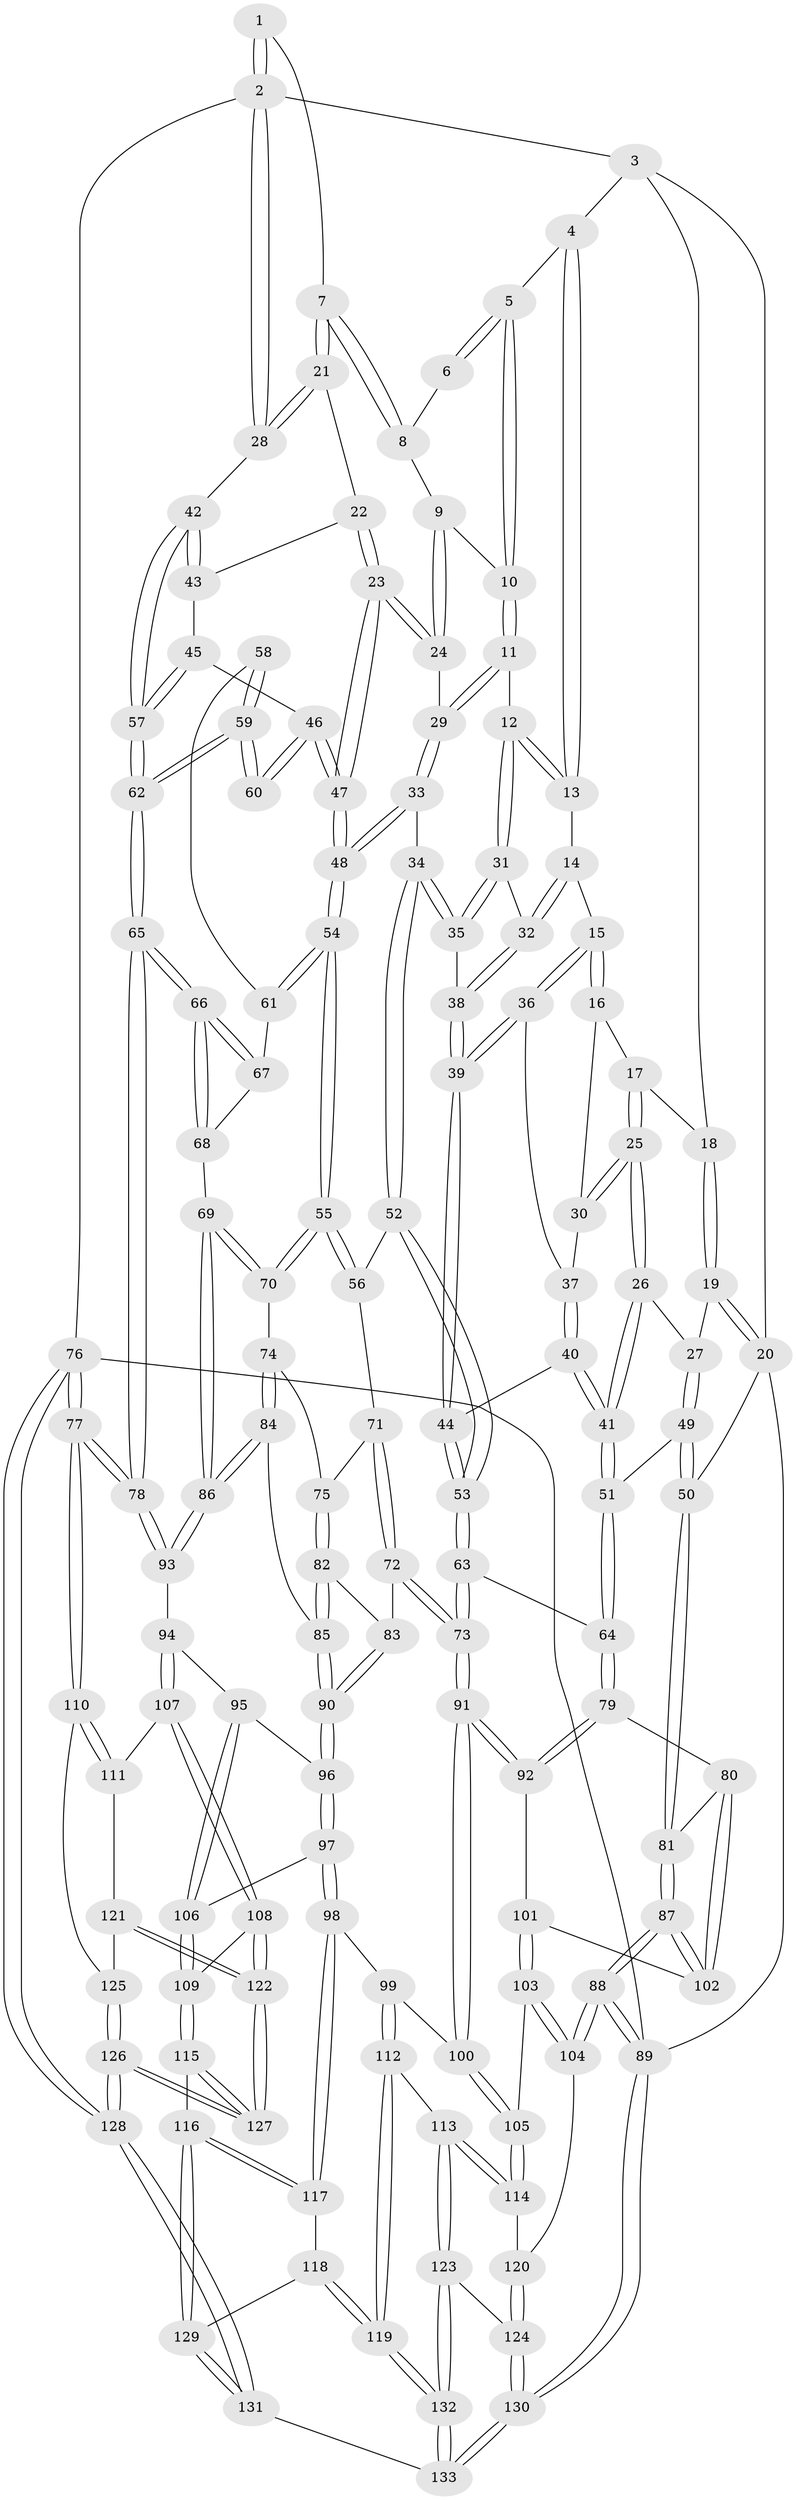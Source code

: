 // coarse degree distribution, {4: 0.47058823529411764, 3: 0.09411764705882353, 5: 0.32941176470588235, 6: 0.10588235294117647}
// Generated by graph-tools (version 1.1) at 2025/42/03/06/25 10:42:33]
// undirected, 133 vertices, 329 edges
graph export_dot {
graph [start="1"]
  node [color=gray90,style=filled];
  1 [pos="+0.9457046234350471+0"];
  2 [pos="+1+0"];
  3 [pos="+0.21120630965413079+0"];
  4 [pos="+0.5578880309624482+0"];
  5 [pos="+0.5786262677784851+0"];
  6 [pos="+0.6750307189055088+0"];
  7 [pos="+0.8217800620082588+0.08183150349597208"];
  8 [pos="+0.7279233429778409+0"];
  9 [pos="+0.7160418535507401+0.05067427530014687"];
  10 [pos="+0.6495987806943307+0.10415272265012035"];
  11 [pos="+0.6448455326559049+0.12406306899702932"];
  12 [pos="+0.5883432589781381+0.13058119698175324"];
  13 [pos="+0.49986119849928945+0.0631741021437204"];
  14 [pos="+0.46417109939801493+0.09547063594650566"];
  15 [pos="+0.40069994412467824+0.11410994518844035"];
  16 [pos="+0.3500696341474156+0.091307208673306"];
  17 [pos="+0.29325122184462293+0.007269861436302332"];
  18 [pos="+0.21365967753680265+0"];
  19 [pos="+0.1112588683744584+0.10492597417249096"];
  20 [pos="+0+0"];
  21 [pos="+0.831835100959154+0.11616072249396829"];
  22 [pos="+0.8300153086165083+0.12485718541800372"];
  23 [pos="+0.7953151744518506+0.16578668679496658"];
  24 [pos="+0.7850737795237008+0.16501841754103588"];
  25 [pos="+0.209007847326351+0.16167854644326424"];
  26 [pos="+0.18735696245817404+0.1732273597423562"];
  27 [pos="+0.125451508266059+0.16329799401145634"];
  28 [pos="+1+0"];
  29 [pos="+0.7059348856248465+0.18004818242528536"];
  30 [pos="+0.29406786638198373+0.15443946657778157"];
  31 [pos="+0.5621669340312538+0.21263506373963378"];
  32 [pos="+0.49766974214017967+0.19306850657520624"];
  33 [pos="+0.6555708685522296+0.26610689144459915"];
  34 [pos="+0.617648741930754+0.29568623800054356"];
  35 [pos="+0.5775564348309467+0.24876346786818618"];
  36 [pos="+0.39463836418909165+0.17690496984452014"];
  37 [pos="+0.3029016145104353+0.1825337014483039"];
  38 [pos="+0.43031184564024416+0.26896010826774086"];
  39 [pos="+0.3899419804649248+0.29581414277015977"];
  40 [pos="+0.32943842708945387+0.31275300773663106"];
  41 [pos="+0.30157647126243997+0.321347710717923"];
  42 [pos="+1+0"];
  43 [pos="+1+0.16184303095676617"];
  44 [pos="+0.38231557842894537+0.31005434351226224"];
  45 [pos="+0.8861856418086488+0.30250304014134366"];
  46 [pos="+0.8753490722698987+0.3073309589506954"];
  47 [pos="+0.8608174186539366+0.3105166836327351"];
  48 [pos="+0.8466190086475207+0.3315884795076775"];
  49 [pos="+0.012598647936911317+0.32482286421211626"];
  50 [pos="+0+0.3603494755304478"];
  51 [pos="+0.2035503216070584+0.40981422098115855"];
  52 [pos="+0.599039265730295+0.3864491147750322"];
  53 [pos="+0.47461743144157464+0.40431936142110464"];
  54 [pos="+0.8261131156327539+0.3891570508756294"];
  55 [pos="+0.7922075928097903+0.4393760883160486"];
  56 [pos="+0.6139421233290687+0.3998888871491947"];
  57 [pos="+1+0.3494974227163216"];
  58 [pos="+0.9694703685226685+0.408773856957906"];
  59 [pos="+1+0.40161024911120546"];
  60 [pos="+0.9561477817406201+0.3757087077333047"];
  61 [pos="+0.9499097302247815+0.43687244967231265"];
  62 [pos="+1+0.4069429989431579"];
  63 [pos="+0.4286260270518502+0.5287369063122186"];
  64 [pos="+0.22350401389479801+0.5031166461644221"];
  65 [pos="+1+0.6030338140764157"];
  66 [pos="+1+0.5769859821029484"];
  67 [pos="+0.9530910036262741+0.4412661620427622"];
  68 [pos="+0.8962591413982924+0.5419219772795506"];
  69 [pos="+0.8386490107495188+0.5416943926192606"];
  70 [pos="+0.8055538680805907+0.5019158965523992"];
  71 [pos="+0.6134235309357676+0.430981923753514"];
  72 [pos="+0.5958015266509195+0.5878258618771203"];
  73 [pos="+0.4872682202488015+0.6859685115302677"];
  74 [pos="+0.7554989564895501+0.5355211015071718"];
  75 [pos="+0.6972961039035326+0.5680641329610001"];
  76 [pos="+1+1"];
  77 [pos="+1+0.7377654083638143"];
  78 [pos="+1+0.7256595275498607"];
  79 [pos="+0.20321563056134476+0.5540747056552411"];
  80 [pos="+0.1348065932352568+0.5833860252953269"];
  81 [pos="+0+0.5297905517899939"];
  82 [pos="+0.6890758959873841+0.5748588539142149"];
  83 [pos="+0.6701885823036035+0.5847811373231151"];
  84 [pos="+0.7338788038572408+0.6308643838380091"];
  85 [pos="+0.7299696368816506+0.6305037525113664"];
  86 [pos="+0.8338197519761834+0.679977784433699"];
  87 [pos="+0+0.9118250374499561"];
  88 [pos="+0+1"];
  89 [pos="+0+1"];
  90 [pos="+0.6957638387425438+0.6546488839662974"];
  91 [pos="+0.48716668495043913+0.6866617953496598"];
  92 [pos="+0.25970715342083817+0.664871179542476"];
  93 [pos="+0.8420712457848476+0.7424996517368886"];
  94 [pos="+0.8323736286678604+0.7522532982395629"];
  95 [pos="+0.7898951570718358+0.7547902685881317"];
  96 [pos="+0.6911408990774826+0.720751018434216"];
  97 [pos="+0.5204515001581419+0.7325100588730963"];
  98 [pos="+0.513878471699617+0.7316526250518581"];
  99 [pos="+0.5013236689544959+0.722607513533671"];
  100 [pos="+0.49301995491794853+0.7065494354591472"];
  101 [pos="+0.21496721034165686+0.7669939477024649"];
  102 [pos="+0.0813585278989265+0.7505886112732445"];
  103 [pos="+0.2367075989455325+0.8078132107275383"];
  104 [pos="+0.061222572925312385+0.8934372242130181"];
  105 [pos="+0.24289305673674313+0.816345132111604"];
  106 [pos="+0.6903409181475066+0.8516731546455394"];
  107 [pos="+0.8366527476676843+0.8230991638729372"];
  108 [pos="+0.8285968849699596+0.8770106460164739"];
  109 [pos="+0.6858683209110518+0.8882666578406059"];
  110 [pos="+1+0.8579746563998445"];
  111 [pos="+0.9106852517870392+0.8660953353192713"];
  112 [pos="+0.38254394583244966+0.8977488931238428"];
  113 [pos="+0.29437196178121605+0.8756530208258309"];
  114 [pos="+0.2503931813933318+0.8431744944421674"];
  115 [pos="+0.6728372164896211+0.9193751477353619"];
  116 [pos="+0.6341517176247301+0.9154517517196253"];
  117 [pos="+0.5556565375132743+0.8716962622284848"];
  118 [pos="+0.5373202839769523+0.9129100740582684"];
  119 [pos="+0.4209657237517467+1"];
  120 [pos="+0.22750322907507134+0.8701128734163138"];
  121 [pos="+0.9483646691724528+0.9075501677581338"];
  122 [pos="+0.834396596506283+1"];
  123 [pos="+0.2723011205636146+0.9641653360623369"];
  124 [pos="+0.16542211016546823+0.992854153108891"];
  125 [pos="+1+0.8715482779171232"];
  126 [pos="+0.8198985892837857+1"];
  127 [pos="+0.8172369074119769+1"];
  128 [pos="+0.8256854424626923+1"];
  129 [pos="+0.5836260398113433+0.9961484397971971"];
  130 [pos="+0+1"];
  131 [pos="+0.5758317838763012+1"];
  132 [pos="+0.41429435531514186+1"];
  133 [pos="+0.42497717769300797+1"];
  1 -- 2;
  1 -- 2;
  1 -- 7;
  2 -- 3;
  2 -- 28;
  2 -- 28;
  2 -- 76;
  3 -- 4;
  3 -- 18;
  3 -- 20;
  4 -- 5;
  4 -- 13;
  4 -- 13;
  5 -- 6;
  5 -- 6;
  5 -- 10;
  5 -- 10;
  6 -- 8;
  7 -- 8;
  7 -- 8;
  7 -- 21;
  7 -- 21;
  8 -- 9;
  9 -- 10;
  9 -- 24;
  9 -- 24;
  10 -- 11;
  10 -- 11;
  11 -- 12;
  11 -- 29;
  11 -- 29;
  12 -- 13;
  12 -- 13;
  12 -- 31;
  12 -- 31;
  13 -- 14;
  14 -- 15;
  14 -- 32;
  14 -- 32;
  15 -- 16;
  15 -- 16;
  15 -- 36;
  15 -- 36;
  16 -- 17;
  16 -- 30;
  17 -- 18;
  17 -- 25;
  17 -- 25;
  18 -- 19;
  18 -- 19;
  19 -- 20;
  19 -- 20;
  19 -- 27;
  20 -- 50;
  20 -- 89;
  21 -- 22;
  21 -- 28;
  21 -- 28;
  22 -- 23;
  22 -- 23;
  22 -- 43;
  23 -- 24;
  23 -- 24;
  23 -- 47;
  23 -- 47;
  24 -- 29;
  25 -- 26;
  25 -- 26;
  25 -- 30;
  25 -- 30;
  26 -- 27;
  26 -- 41;
  26 -- 41;
  27 -- 49;
  27 -- 49;
  28 -- 42;
  29 -- 33;
  29 -- 33;
  30 -- 37;
  31 -- 32;
  31 -- 35;
  31 -- 35;
  32 -- 38;
  32 -- 38;
  33 -- 34;
  33 -- 48;
  33 -- 48;
  34 -- 35;
  34 -- 35;
  34 -- 52;
  34 -- 52;
  35 -- 38;
  36 -- 37;
  36 -- 39;
  36 -- 39;
  37 -- 40;
  37 -- 40;
  38 -- 39;
  38 -- 39;
  39 -- 44;
  39 -- 44;
  40 -- 41;
  40 -- 41;
  40 -- 44;
  41 -- 51;
  41 -- 51;
  42 -- 43;
  42 -- 43;
  42 -- 57;
  42 -- 57;
  43 -- 45;
  44 -- 53;
  44 -- 53;
  45 -- 46;
  45 -- 57;
  45 -- 57;
  46 -- 47;
  46 -- 47;
  46 -- 60;
  46 -- 60;
  47 -- 48;
  47 -- 48;
  48 -- 54;
  48 -- 54;
  49 -- 50;
  49 -- 50;
  49 -- 51;
  50 -- 81;
  50 -- 81;
  51 -- 64;
  51 -- 64;
  52 -- 53;
  52 -- 53;
  52 -- 56;
  53 -- 63;
  53 -- 63;
  54 -- 55;
  54 -- 55;
  54 -- 61;
  54 -- 61;
  55 -- 56;
  55 -- 56;
  55 -- 70;
  55 -- 70;
  56 -- 71;
  57 -- 62;
  57 -- 62;
  58 -- 59;
  58 -- 59;
  58 -- 61;
  59 -- 60;
  59 -- 60;
  59 -- 62;
  59 -- 62;
  61 -- 67;
  62 -- 65;
  62 -- 65;
  63 -- 64;
  63 -- 73;
  63 -- 73;
  64 -- 79;
  64 -- 79;
  65 -- 66;
  65 -- 66;
  65 -- 78;
  65 -- 78;
  66 -- 67;
  66 -- 67;
  66 -- 68;
  66 -- 68;
  67 -- 68;
  68 -- 69;
  69 -- 70;
  69 -- 70;
  69 -- 86;
  69 -- 86;
  70 -- 74;
  71 -- 72;
  71 -- 72;
  71 -- 75;
  72 -- 73;
  72 -- 73;
  72 -- 83;
  73 -- 91;
  73 -- 91;
  74 -- 75;
  74 -- 84;
  74 -- 84;
  75 -- 82;
  75 -- 82;
  76 -- 77;
  76 -- 77;
  76 -- 128;
  76 -- 128;
  76 -- 89;
  77 -- 78;
  77 -- 78;
  77 -- 110;
  77 -- 110;
  78 -- 93;
  78 -- 93;
  79 -- 80;
  79 -- 92;
  79 -- 92;
  80 -- 81;
  80 -- 102;
  80 -- 102;
  81 -- 87;
  81 -- 87;
  82 -- 83;
  82 -- 85;
  82 -- 85;
  83 -- 90;
  83 -- 90;
  84 -- 85;
  84 -- 86;
  84 -- 86;
  85 -- 90;
  85 -- 90;
  86 -- 93;
  86 -- 93;
  87 -- 88;
  87 -- 88;
  87 -- 102;
  87 -- 102;
  88 -- 89;
  88 -- 89;
  88 -- 104;
  88 -- 104;
  89 -- 130;
  89 -- 130;
  90 -- 96;
  90 -- 96;
  91 -- 92;
  91 -- 92;
  91 -- 100;
  91 -- 100;
  92 -- 101;
  93 -- 94;
  94 -- 95;
  94 -- 107;
  94 -- 107;
  95 -- 96;
  95 -- 106;
  95 -- 106;
  96 -- 97;
  96 -- 97;
  97 -- 98;
  97 -- 98;
  97 -- 106;
  98 -- 99;
  98 -- 117;
  98 -- 117;
  99 -- 100;
  99 -- 112;
  99 -- 112;
  100 -- 105;
  100 -- 105;
  101 -- 102;
  101 -- 103;
  101 -- 103;
  103 -- 104;
  103 -- 104;
  103 -- 105;
  104 -- 120;
  105 -- 114;
  105 -- 114;
  106 -- 109;
  106 -- 109;
  107 -- 108;
  107 -- 108;
  107 -- 111;
  108 -- 109;
  108 -- 122;
  108 -- 122;
  109 -- 115;
  109 -- 115;
  110 -- 111;
  110 -- 111;
  110 -- 125;
  111 -- 121;
  112 -- 113;
  112 -- 119;
  112 -- 119;
  113 -- 114;
  113 -- 114;
  113 -- 123;
  113 -- 123;
  114 -- 120;
  115 -- 116;
  115 -- 127;
  115 -- 127;
  116 -- 117;
  116 -- 117;
  116 -- 129;
  116 -- 129;
  117 -- 118;
  118 -- 119;
  118 -- 119;
  118 -- 129;
  119 -- 132;
  119 -- 132;
  120 -- 124;
  120 -- 124;
  121 -- 122;
  121 -- 122;
  121 -- 125;
  122 -- 127;
  122 -- 127;
  123 -- 124;
  123 -- 132;
  123 -- 132;
  124 -- 130;
  124 -- 130;
  125 -- 126;
  125 -- 126;
  126 -- 127;
  126 -- 127;
  126 -- 128;
  126 -- 128;
  128 -- 131;
  128 -- 131;
  129 -- 131;
  129 -- 131;
  130 -- 133;
  130 -- 133;
  131 -- 133;
  132 -- 133;
  132 -- 133;
}
